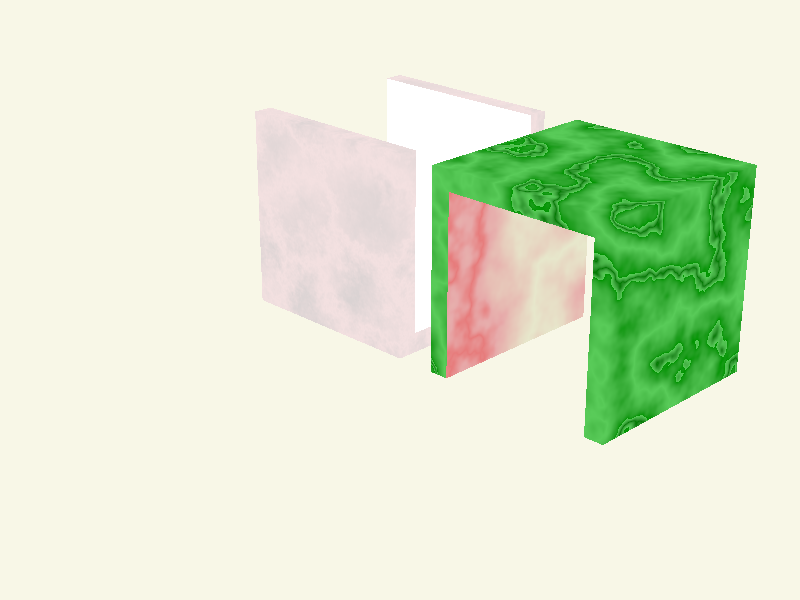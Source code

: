 //EXAMPLE OF A "CUBE BUILDING"

#include "colors.inc"
#include "woods.inc"
#include "stones.inc"
#include "metals.inc"
#include "golds.inc"
#include "glass.inc"
#include "textures.inc"

//Place the camera
camera {
  sky <0,0,1>          //Don't change this
  direction <-1,0,0>   //Don't change this  
  location  <5,5,3>  //Change this to move the camera to a different point
  look_at   <0,0,0>    //Change this to aim the camera at a different point
  right <-4/3,0,0>     //Don't change this
  angle 30
}

//Place a light
light_source {
  <10,-10,10>  //Change this if you want to put the light at a different point
  color White*3
}

//Set a background color
background { color White*2 }

//Create a "floor"
plane {
  <0,0,-1>,0
  texture { T_Silver_1A }
}

//Create a box that extends between the 2 specified points
/*
#declare mycube = box {
  <0,0,0>  // one corner position <X1 Y1 Z1>
  <1,1,1>  // other corner position <X2 Y2 Z2>
}

//Change cubes and their locations below this point.

object {
    mycube 
    clipped_by{plane { y, 0}}
}
object { mycube texture {T_Stone32} }
*/

//object { mycube translate <1,0,0> texture {T_Stone32} }
// A simple water glass made with a difference:

/*
difference
{ sphere { <-1,0,0>,2 pigment { color <1,1,0> } }
  sphere { <1,0,0>,2 pigment { color <0,1,0> } }
  rotate <0,30,0>
}
*/
/*
box { 
        <0.1, 0, 0.1>
        <0.9, 2, 0.9>
        pigment{ Jade}
        translate<0, 0, 1>
    }

box { 
        <0.1, 0, 0.1>
        <0.9, 2, 0.9>
        pigment{ Jade}
        translate<0, 0, 2>
    }
*/


difference
{ 
    box { <0, 0, 0>
          <1, 1, 1>
        texture {T_Stone32} 
    }
    box { 
        <0.1, -1, 0.1>
        <0.9, 2, 2>
        //pigment{ Jade}
        texture{ Glass}
    }
    translate<-0.5, -0.5, 0>
}


difference
{ 
    box { <0, 0, 0>
          <1, 1, 1>
        pigment{ Jade}
        //texture {T_Stone32} 
    }
    box { 
        <0.1, -1, 0.1>
        <0.9, 2, 2>
        pigment{ Red_Marble}
        //texture{ Glass}
    }
    translate<-0.5, -0.5, 0>
    //translate<0, 1.2, 0>
    rotate<0, 0, 90>
    translate<0, 0, -0.5>
    rotate<180, 0, 0>
    translate<0, 0, 0.5>
    translate<0, 1.2, 0>
}
